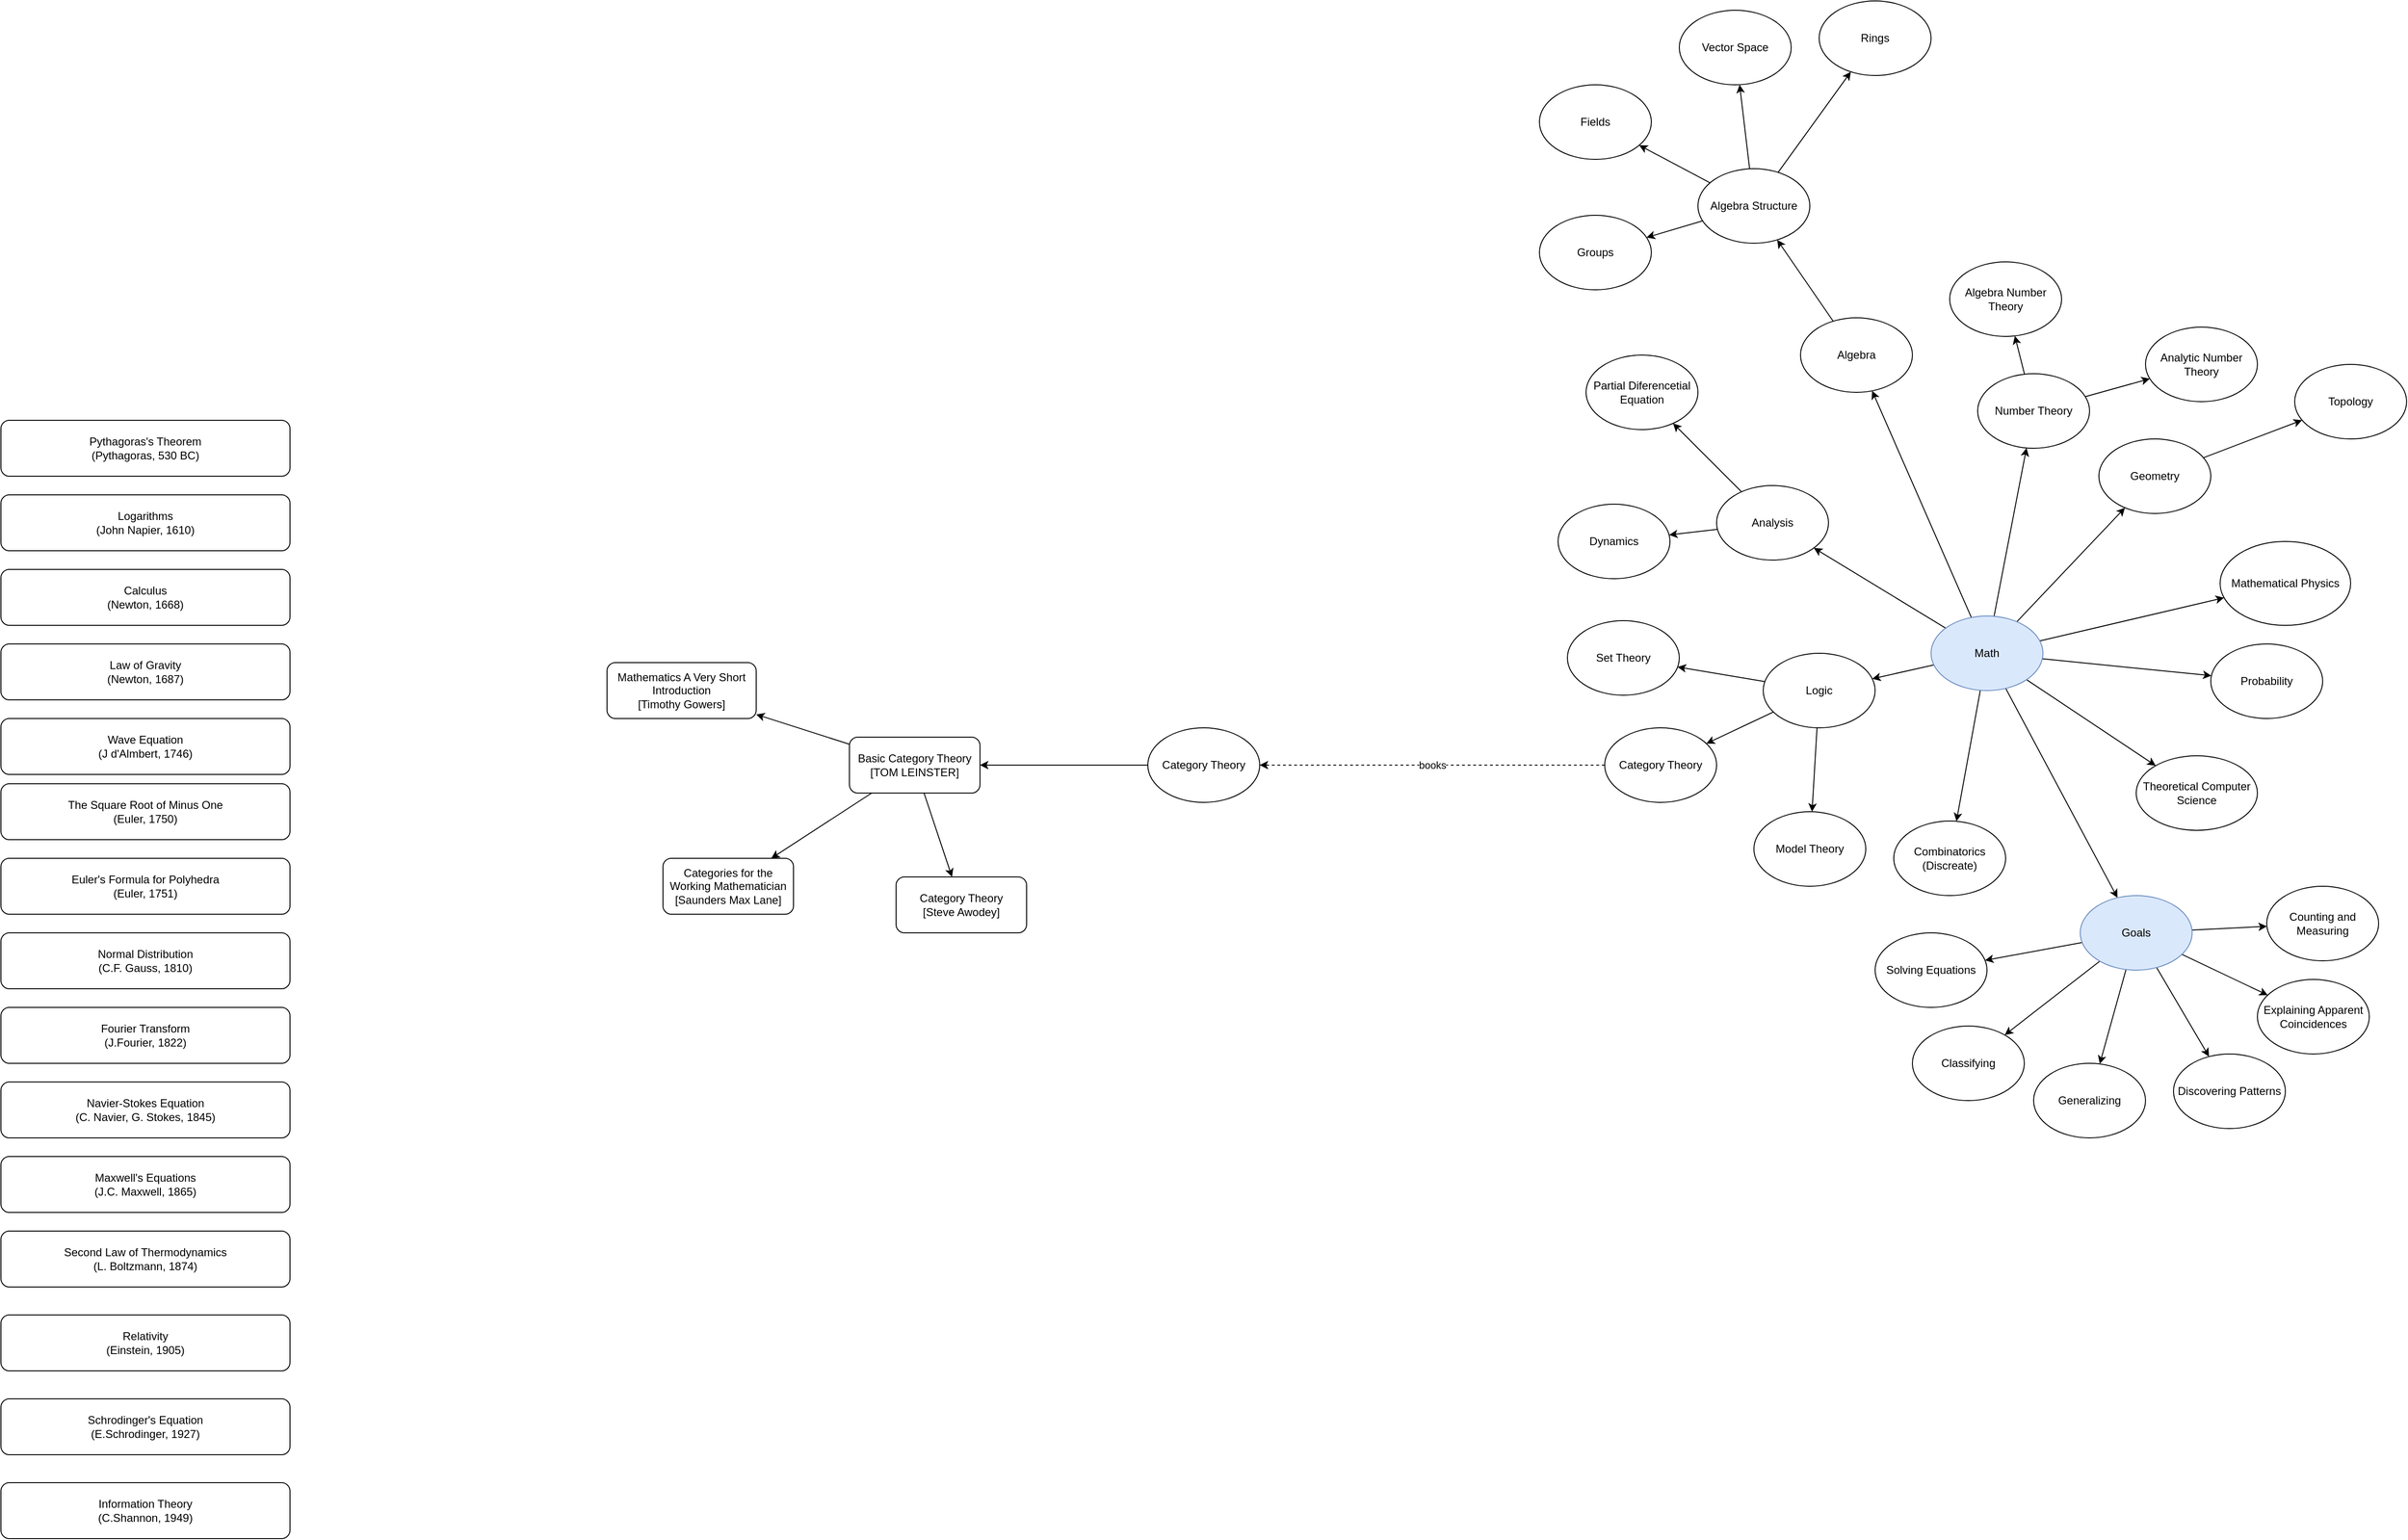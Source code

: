 <mxfile version="20.7.4" type="github">
  <diagram id="C-yN11XaQHERJCoyUqDr" name="หน้า-1">
    <mxGraphModel dx="3513" dy="1536" grid="1" gridSize="10" guides="1" tooltips="1" connect="1" arrows="1" fold="1" page="1" pageScale="1" pageWidth="1100" pageHeight="850" math="0" shadow="0">
      <root>
        <mxCell id="0" />
        <mxCell id="1" parent="0" />
        <mxCell id="EYg5Czc74dAmpDCZTBrX-3" style="rounded=0;orthogonalLoop=1;jettySize=auto;html=1;" parent="1" source="EYg5Czc74dAmpDCZTBrX-1" target="EYg5Czc74dAmpDCZTBrX-2" edge="1">
          <mxGeometry relative="1" as="geometry" />
        </mxCell>
        <mxCell id="EYg5Czc74dAmpDCZTBrX-5" style="edgeStyle=none;rounded=0;orthogonalLoop=1;jettySize=auto;html=1;" parent="1" source="EYg5Czc74dAmpDCZTBrX-1" target="EYg5Czc74dAmpDCZTBrX-4" edge="1">
          <mxGeometry relative="1" as="geometry" />
        </mxCell>
        <mxCell id="EYg5Czc74dAmpDCZTBrX-7" style="edgeStyle=none;rounded=0;orthogonalLoop=1;jettySize=auto;html=1;" parent="1" source="EYg5Czc74dAmpDCZTBrX-1" target="EYg5Czc74dAmpDCZTBrX-6" edge="1">
          <mxGeometry relative="1" as="geometry" />
        </mxCell>
        <mxCell id="EYg5Czc74dAmpDCZTBrX-15" style="edgeStyle=none;rounded=0;orthogonalLoop=1;jettySize=auto;html=1;" parent="1" source="EYg5Czc74dAmpDCZTBrX-1" target="EYg5Czc74dAmpDCZTBrX-14" edge="1">
          <mxGeometry relative="1" as="geometry" />
        </mxCell>
        <mxCell id="EYg5Czc74dAmpDCZTBrX-24" style="edgeStyle=none;rounded=0;orthogonalLoop=1;jettySize=auto;html=1;" parent="1" source="EYg5Czc74dAmpDCZTBrX-1" target="EYg5Czc74dAmpDCZTBrX-23" edge="1">
          <mxGeometry relative="1" as="geometry" />
        </mxCell>
        <mxCell id="EYg5Czc74dAmpDCZTBrX-32" style="edgeStyle=none;rounded=0;orthogonalLoop=1;jettySize=auto;html=1;" parent="1" source="EYg5Czc74dAmpDCZTBrX-1" target="EYg5Czc74dAmpDCZTBrX-31" edge="1">
          <mxGeometry relative="1" as="geometry" />
        </mxCell>
        <mxCell id="EYg5Czc74dAmpDCZTBrX-34" style="edgeStyle=none;rounded=0;orthogonalLoop=1;jettySize=auto;html=1;" parent="1" source="EYg5Czc74dAmpDCZTBrX-1" target="EYg5Czc74dAmpDCZTBrX-33" edge="1">
          <mxGeometry relative="1" as="geometry" />
        </mxCell>
        <mxCell id="EYg5Czc74dAmpDCZTBrX-36" style="edgeStyle=none;rounded=0;orthogonalLoop=1;jettySize=auto;html=1;" parent="1" source="EYg5Czc74dAmpDCZTBrX-1" target="EYg5Czc74dAmpDCZTBrX-35" edge="1">
          <mxGeometry relative="1" as="geometry" />
        </mxCell>
        <mxCell id="EYg5Czc74dAmpDCZTBrX-38" style="edgeStyle=none;rounded=0;orthogonalLoop=1;jettySize=auto;html=1;" parent="1" source="EYg5Czc74dAmpDCZTBrX-1" target="EYg5Czc74dAmpDCZTBrX-37" edge="1">
          <mxGeometry relative="1" as="geometry" />
        </mxCell>
        <mxCell id="EYg5Czc74dAmpDCZTBrX-50" style="edgeStyle=none;rounded=0;orthogonalLoop=1;jettySize=auto;html=1;" parent="1" source="EYg5Czc74dAmpDCZTBrX-1" target="EYg5Czc74dAmpDCZTBrX-49" edge="1">
          <mxGeometry relative="1" as="geometry" />
        </mxCell>
        <mxCell id="EYg5Czc74dAmpDCZTBrX-1" value="Math" style="ellipse;whiteSpace=wrap;html=1;fillColor=#dae8fc;strokeColor=#6c8ebf;" parent="1" vertex="1">
          <mxGeometry x="290" y="420" width="120" height="80" as="geometry" />
        </mxCell>
        <mxCell id="EYg5Czc74dAmpDCZTBrX-40" style="edgeStyle=none;rounded=0;orthogonalLoop=1;jettySize=auto;html=1;" parent="1" source="EYg5Czc74dAmpDCZTBrX-2" target="EYg5Czc74dAmpDCZTBrX-39" edge="1">
          <mxGeometry relative="1" as="geometry" />
        </mxCell>
        <mxCell id="EYg5Czc74dAmpDCZTBrX-2" value="Algebra" style="ellipse;whiteSpace=wrap;html=1;" parent="1" vertex="1">
          <mxGeometry x="150" y="100" width="120" height="80" as="geometry" />
        </mxCell>
        <mxCell id="EYg5Czc74dAmpDCZTBrX-9" style="edgeStyle=none;rounded=0;orthogonalLoop=1;jettySize=auto;html=1;" parent="1" source="EYg5Czc74dAmpDCZTBrX-4" target="EYg5Czc74dAmpDCZTBrX-8" edge="1">
          <mxGeometry relative="1" as="geometry" />
        </mxCell>
        <mxCell id="EYg5Czc74dAmpDCZTBrX-11" style="edgeStyle=none;rounded=0;orthogonalLoop=1;jettySize=auto;html=1;" parent="1" source="EYg5Czc74dAmpDCZTBrX-4" target="EYg5Czc74dAmpDCZTBrX-10" edge="1">
          <mxGeometry relative="1" as="geometry" />
        </mxCell>
        <mxCell id="EYg5Czc74dAmpDCZTBrX-4" value="Number Theory" style="ellipse;whiteSpace=wrap;html=1;" parent="1" vertex="1">
          <mxGeometry x="340" y="160" width="120" height="80" as="geometry" />
        </mxCell>
        <mxCell id="EYg5Czc74dAmpDCZTBrX-13" style="edgeStyle=none;rounded=0;orthogonalLoop=1;jettySize=auto;html=1;" parent="1" source="EYg5Czc74dAmpDCZTBrX-6" target="EYg5Czc74dAmpDCZTBrX-12" edge="1">
          <mxGeometry relative="1" as="geometry" />
        </mxCell>
        <mxCell id="EYg5Czc74dAmpDCZTBrX-6" value="Geometry" style="ellipse;whiteSpace=wrap;html=1;" parent="1" vertex="1">
          <mxGeometry x="470" y="230" width="120" height="80" as="geometry" />
        </mxCell>
        <mxCell id="EYg5Czc74dAmpDCZTBrX-8" value="Algebra Number Theory" style="ellipse;whiteSpace=wrap;html=1;" parent="1" vertex="1">
          <mxGeometry x="310" y="40" width="120" height="80" as="geometry" />
        </mxCell>
        <mxCell id="EYg5Czc74dAmpDCZTBrX-10" value="Analytic Number Theory" style="ellipse;whiteSpace=wrap;html=1;" parent="1" vertex="1">
          <mxGeometry x="520" y="110" width="120" height="80" as="geometry" />
        </mxCell>
        <mxCell id="EYg5Czc74dAmpDCZTBrX-12" value="Topology" style="ellipse;whiteSpace=wrap;html=1;" parent="1" vertex="1">
          <mxGeometry x="680" y="150" width="120" height="80" as="geometry" />
        </mxCell>
        <mxCell id="EYg5Czc74dAmpDCZTBrX-17" style="edgeStyle=none;rounded=0;orthogonalLoop=1;jettySize=auto;html=1;" parent="1" source="EYg5Czc74dAmpDCZTBrX-14" target="EYg5Czc74dAmpDCZTBrX-18" edge="1">
          <mxGeometry relative="1" as="geometry">
            <mxPoint x="5.857" y="384.205" as="targetPoint" />
          </mxGeometry>
        </mxCell>
        <mxCell id="EYg5Czc74dAmpDCZTBrX-22" style="edgeStyle=none;rounded=0;orthogonalLoop=1;jettySize=auto;html=1;" parent="1" source="EYg5Czc74dAmpDCZTBrX-14" target="EYg5Czc74dAmpDCZTBrX-21" edge="1">
          <mxGeometry relative="1" as="geometry" />
        </mxCell>
        <mxCell id="EYg5Czc74dAmpDCZTBrX-14" value="Analysis" style="ellipse;whiteSpace=wrap;html=1;" parent="1" vertex="1">
          <mxGeometry x="60" y="280" width="120" height="80" as="geometry" />
        </mxCell>
        <mxCell id="EYg5Czc74dAmpDCZTBrX-18" value="Partial Diferencetial Equation" style="ellipse;whiteSpace=wrap;html=1;" parent="1" vertex="1">
          <mxGeometry x="-80" y="140" width="120" height="80" as="geometry" />
        </mxCell>
        <mxCell id="EYg5Czc74dAmpDCZTBrX-21" value="Dynamics" style="ellipse;whiteSpace=wrap;html=1;" parent="1" vertex="1">
          <mxGeometry x="-110" y="300" width="120" height="80" as="geometry" />
        </mxCell>
        <mxCell id="EYg5Czc74dAmpDCZTBrX-28" style="edgeStyle=none;rounded=0;orthogonalLoop=1;jettySize=auto;html=1;" parent="1" source="EYg5Czc74dAmpDCZTBrX-23" target="EYg5Czc74dAmpDCZTBrX-25" edge="1">
          <mxGeometry relative="1" as="geometry" />
        </mxCell>
        <mxCell id="EYg5Czc74dAmpDCZTBrX-29" style="edgeStyle=none;rounded=0;orthogonalLoop=1;jettySize=auto;html=1;" parent="1" source="EYg5Czc74dAmpDCZTBrX-23" target="EYg5Czc74dAmpDCZTBrX-26" edge="1">
          <mxGeometry relative="1" as="geometry" />
        </mxCell>
        <mxCell id="EYg5Czc74dAmpDCZTBrX-30" style="edgeStyle=none;rounded=0;orthogonalLoop=1;jettySize=auto;html=1;" parent="1" source="EYg5Czc74dAmpDCZTBrX-23" target="EYg5Czc74dAmpDCZTBrX-27" edge="1">
          <mxGeometry relative="1" as="geometry" />
        </mxCell>
        <mxCell id="EYg5Czc74dAmpDCZTBrX-23" value="Logic" style="ellipse;whiteSpace=wrap;html=1;" parent="1" vertex="1">
          <mxGeometry x="110" y="460" width="120" height="80" as="geometry" />
        </mxCell>
        <mxCell id="EYg5Czc74dAmpDCZTBrX-25" value="Set Theory" style="ellipse;whiteSpace=wrap;html=1;" parent="1" vertex="1">
          <mxGeometry x="-100" y="425" width="120" height="80" as="geometry" />
        </mxCell>
        <mxCell id="SE_YIdTgUY53TaQNBG7W-2" value="books" style="rounded=0;orthogonalLoop=1;jettySize=auto;html=1;dashed=1;" edge="1" parent="1" source="EYg5Czc74dAmpDCZTBrX-26" target="SE_YIdTgUY53TaQNBG7W-1">
          <mxGeometry relative="1" as="geometry" />
        </mxCell>
        <mxCell id="EYg5Czc74dAmpDCZTBrX-26" value="Category Theory" style="ellipse;whiteSpace=wrap;html=1;" parent="1" vertex="1">
          <mxGeometry x="-60" y="540" width="120" height="80" as="geometry" />
        </mxCell>
        <mxCell id="EYg5Czc74dAmpDCZTBrX-27" value="Model Theory" style="ellipse;whiteSpace=wrap;html=1;" parent="1" vertex="1">
          <mxGeometry x="100" y="630" width="120" height="80" as="geometry" />
        </mxCell>
        <mxCell id="EYg5Czc74dAmpDCZTBrX-31" value="Combinatorics&lt;br&gt;(Discreate)" style="ellipse;whiteSpace=wrap;html=1;" parent="1" vertex="1">
          <mxGeometry x="250" y="640" width="120" height="80" as="geometry" />
        </mxCell>
        <mxCell id="EYg5Czc74dAmpDCZTBrX-33" value="Theoretical Computer Science" style="ellipse;whiteSpace=wrap;html=1;" parent="1" vertex="1">
          <mxGeometry x="510" y="570" width="130" height="80" as="geometry" />
        </mxCell>
        <mxCell id="EYg5Czc74dAmpDCZTBrX-35" value="Probability" style="ellipse;whiteSpace=wrap;html=1;" parent="1" vertex="1">
          <mxGeometry x="590" y="450" width="120" height="80" as="geometry" />
        </mxCell>
        <mxCell id="EYg5Czc74dAmpDCZTBrX-37" value="Mathematical Physics" style="ellipse;whiteSpace=wrap;html=1;" parent="1" vertex="1">
          <mxGeometry x="600" y="340" width="140" height="90" as="geometry" />
        </mxCell>
        <mxCell id="EYg5Czc74dAmpDCZTBrX-45" style="edgeStyle=none;rounded=0;orthogonalLoop=1;jettySize=auto;html=1;" parent="1" source="EYg5Czc74dAmpDCZTBrX-39" target="EYg5Czc74dAmpDCZTBrX-41" edge="1">
          <mxGeometry relative="1" as="geometry" />
        </mxCell>
        <mxCell id="EYg5Czc74dAmpDCZTBrX-46" style="edgeStyle=none;rounded=0;orthogonalLoop=1;jettySize=auto;html=1;" parent="1" source="EYg5Czc74dAmpDCZTBrX-39" target="EYg5Czc74dAmpDCZTBrX-42" edge="1">
          <mxGeometry relative="1" as="geometry" />
        </mxCell>
        <mxCell id="EYg5Czc74dAmpDCZTBrX-47" style="edgeStyle=none;rounded=0;orthogonalLoop=1;jettySize=auto;html=1;" parent="1" source="EYg5Czc74dAmpDCZTBrX-39" target="EYg5Czc74dAmpDCZTBrX-43" edge="1">
          <mxGeometry relative="1" as="geometry" />
        </mxCell>
        <mxCell id="EYg5Czc74dAmpDCZTBrX-48" style="edgeStyle=none;rounded=0;orthogonalLoop=1;jettySize=auto;html=1;" parent="1" source="EYg5Czc74dAmpDCZTBrX-39" target="EYg5Czc74dAmpDCZTBrX-44" edge="1">
          <mxGeometry relative="1" as="geometry" />
        </mxCell>
        <mxCell id="EYg5Czc74dAmpDCZTBrX-39" value="Algebra Structure" style="ellipse;whiteSpace=wrap;html=1;" parent="1" vertex="1">
          <mxGeometry x="40" y="-60" width="120" height="80" as="geometry" />
        </mxCell>
        <mxCell id="EYg5Czc74dAmpDCZTBrX-41" value="Groups" style="ellipse;whiteSpace=wrap;html=1;" parent="1" vertex="1">
          <mxGeometry x="-130" y="-10" width="120" height="80" as="geometry" />
        </mxCell>
        <mxCell id="EYg5Czc74dAmpDCZTBrX-42" value="Fields" style="ellipse;whiteSpace=wrap;html=1;" parent="1" vertex="1">
          <mxGeometry x="-130" y="-150" width="120" height="80" as="geometry" />
        </mxCell>
        <mxCell id="EYg5Czc74dAmpDCZTBrX-43" value="Vector Space" style="ellipse;whiteSpace=wrap;html=1;" parent="1" vertex="1">
          <mxGeometry x="20" y="-230" width="120" height="80" as="geometry" />
        </mxCell>
        <mxCell id="EYg5Czc74dAmpDCZTBrX-44" value="Rings" style="ellipse;whiteSpace=wrap;html=1;" parent="1" vertex="1">
          <mxGeometry x="170" y="-240" width="120" height="80" as="geometry" />
        </mxCell>
        <mxCell id="EYg5Czc74dAmpDCZTBrX-52" style="edgeStyle=none;rounded=0;orthogonalLoop=1;jettySize=auto;html=1;" parent="1" source="EYg5Czc74dAmpDCZTBrX-49" target="EYg5Czc74dAmpDCZTBrX-51" edge="1">
          <mxGeometry relative="1" as="geometry" />
        </mxCell>
        <mxCell id="EYg5Czc74dAmpDCZTBrX-54" style="edgeStyle=none;rounded=0;orthogonalLoop=1;jettySize=auto;html=1;" parent="1" source="EYg5Czc74dAmpDCZTBrX-49" target="EYg5Czc74dAmpDCZTBrX-53" edge="1">
          <mxGeometry relative="1" as="geometry" />
        </mxCell>
        <mxCell id="EYg5Czc74dAmpDCZTBrX-56" style="edgeStyle=none;rounded=0;orthogonalLoop=1;jettySize=auto;html=1;" parent="1" source="EYg5Czc74dAmpDCZTBrX-49" target="EYg5Czc74dAmpDCZTBrX-55" edge="1">
          <mxGeometry relative="1" as="geometry" />
        </mxCell>
        <mxCell id="EYg5Czc74dAmpDCZTBrX-58" style="edgeStyle=none;rounded=0;orthogonalLoop=1;jettySize=auto;html=1;" parent="1" source="EYg5Czc74dAmpDCZTBrX-49" target="EYg5Czc74dAmpDCZTBrX-57" edge="1">
          <mxGeometry relative="1" as="geometry" />
        </mxCell>
        <mxCell id="iuyAZIjcVl7Do768gyy2-2" style="rounded=0;orthogonalLoop=1;jettySize=auto;html=1;" parent="1" source="EYg5Czc74dAmpDCZTBrX-49" target="iuyAZIjcVl7Do768gyy2-1" edge="1">
          <mxGeometry relative="1" as="geometry" />
        </mxCell>
        <mxCell id="iuyAZIjcVl7Do768gyy2-4" style="edgeStyle=none;rounded=0;orthogonalLoop=1;jettySize=auto;html=1;" parent="1" source="EYg5Czc74dAmpDCZTBrX-49" target="iuyAZIjcVl7Do768gyy2-3" edge="1">
          <mxGeometry relative="1" as="geometry" />
        </mxCell>
        <mxCell id="EYg5Czc74dAmpDCZTBrX-49" value="Goals" style="ellipse;whiteSpace=wrap;html=1;fillColor=#dae8fc;strokeColor=#6c8ebf;" parent="1" vertex="1">
          <mxGeometry x="450" y="720" width="120" height="80" as="geometry" />
        </mxCell>
        <mxCell id="EYg5Czc74dAmpDCZTBrX-51" value="Solving Equations" style="ellipse;whiteSpace=wrap;html=1;" parent="1" vertex="1">
          <mxGeometry x="230" y="760" width="120" height="80" as="geometry" />
        </mxCell>
        <mxCell id="EYg5Czc74dAmpDCZTBrX-53" value="Classifying" style="ellipse;whiteSpace=wrap;html=1;" parent="1" vertex="1">
          <mxGeometry x="270" y="860" width="120" height="80" as="geometry" />
        </mxCell>
        <mxCell id="EYg5Czc74dAmpDCZTBrX-55" value="Generalizing" style="ellipse;whiteSpace=wrap;html=1;" parent="1" vertex="1">
          <mxGeometry x="400" y="900" width="120" height="80" as="geometry" />
        </mxCell>
        <mxCell id="EYg5Czc74dAmpDCZTBrX-57" value="Discovering Patterns" style="ellipse;whiteSpace=wrap;html=1;" parent="1" vertex="1">
          <mxGeometry x="550" y="890" width="120" height="80" as="geometry" />
        </mxCell>
        <mxCell id="iuyAZIjcVl7Do768gyy2-1" value="Explaining Apparent Coincidences" style="ellipse;whiteSpace=wrap;html=1;" parent="1" vertex="1">
          <mxGeometry x="640" y="810" width="120" height="80" as="geometry" />
        </mxCell>
        <mxCell id="iuyAZIjcVl7Do768gyy2-3" value="Counting and Measuring" style="ellipse;whiteSpace=wrap;html=1;" parent="1" vertex="1">
          <mxGeometry x="650" y="710" width="120" height="80" as="geometry" />
        </mxCell>
        <mxCell id="SE_YIdTgUY53TaQNBG7W-4" style="rounded=0;orthogonalLoop=1;jettySize=auto;html=1;" edge="1" parent="1" source="SE_YIdTgUY53TaQNBG7W-1" target="SE_YIdTgUY53TaQNBG7W-3">
          <mxGeometry relative="1" as="geometry" />
        </mxCell>
        <mxCell id="SE_YIdTgUY53TaQNBG7W-1" value="Category Theory" style="ellipse;whiteSpace=wrap;html=1;" vertex="1" parent="1">
          <mxGeometry x="-550" y="540" width="120" height="80" as="geometry" />
        </mxCell>
        <mxCell id="SE_YIdTgUY53TaQNBG7W-6" style="edgeStyle=none;rounded=0;orthogonalLoop=1;jettySize=auto;html=1;" edge="1" parent="1" source="SE_YIdTgUY53TaQNBG7W-3" target="SE_YIdTgUY53TaQNBG7W-5">
          <mxGeometry relative="1" as="geometry" />
        </mxCell>
        <mxCell id="SE_YIdTgUY53TaQNBG7W-8" style="edgeStyle=none;rounded=0;orthogonalLoop=1;jettySize=auto;html=1;" edge="1" parent="1" source="SE_YIdTgUY53TaQNBG7W-3" target="SE_YIdTgUY53TaQNBG7W-7">
          <mxGeometry relative="1" as="geometry" />
        </mxCell>
        <mxCell id="SE_YIdTgUY53TaQNBG7W-10" style="edgeStyle=none;rounded=0;orthogonalLoop=1;jettySize=auto;html=1;" edge="1" parent="1" source="SE_YIdTgUY53TaQNBG7W-3" target="SE_YIdTgUY53TaQNBG7W-9">
          <mxGeometry relative="1" as="geometry" />
        </mxCell>
        <mxCell id="SE_YIdTgUY53TaQNBG7W-3" value="Basic Category Theory [TOM LEINSTER]" style="rounded=1;whiteSpace=wrap;html=1;" vertex="1" parent="1">
          <mxGeometry x="-870" y="550" width="140" height="60" as="geometry" />
        </mxCell>
        <mxCell id="SE_YIdTgUY53TaQNBG7W-5" value="Categories for the Working Mathematician&lt;br&gt;[Saunders Max Lane]" style="rounded=1;whiteSpace=wrap;html=1;" vertex="1" parent="1">
          <mxGeometry x="-1070" y="680" width="140" height="60" as="geometry" />
        </mxCell>
        <mxCell id="SE_YIdTgUY53TaQNBG7W-7" value="Category Theory&lt;br&gt;[Steve Awodey]" style="rounded=1;whiteSpace=wrap;html=1;" vertex="1" parent="1">
          <mxGeometry x="-820" y="700" width="140" height="60" as="geometry" />
        </mxCell>
        <mxCell id="SE_YIdTgUY53TaQNBG7W-9" value="Mathematics A Very Short Introduction&lt;br&gt;[Timothy Gowers]" style="rounded=1;whiteSpace=wrap;html=1;" vertex="1" parent="1">
          <mxGeometry x="-1130" y="470" width="160" height="60" as="geometry" />
        </mxCell>
        <mxCell id="SE_YIdTgUY53TaQNBG7W-11" value="Pythagoras&#39;s Theorem &lt;br&gt;(Pythagoras, 530 BC)" style="rounded=1;whiteSpace=wrap;html=1;" vertex="1" parent="1">
          <mxGeometry x="-1780" y="210" width="310" height="60" as="geometry" />
        </mxCell>
        <mxCell id="SE_YIdTgUY53TaQNBG7W-12" value="Logarithms&lt;br&gt;(John Napier, 1610)" style="rounded=1;whiteSpace=wrap;html=1;" vertex="1" parent="1">
          <mxGeometry x="-1780" y="290" width="310" height="60" as="geometry" />
        </mxCell>
        <mxCell id="SE_YIdTgUY53TaQNBG7W-13" value="Calculus&lt;br&gt;(Newton, 1668)" style="rounded=1;whiteSpace=wrap;html=1;" vertex="1" parent="1">
          <mxGeometry x="-1780" y="370" width="310" height="60" as="geometry" />
        </mxCell>
        <mxCell id="SE_YIdTgUY53TaQNBG7W-14" value="Law of Gravity&lt;br&gt;(Newton, 1687)" style="rounded=1;whiteSpace=wrap;html=1;" vertex="1" parent="1">
          <mxGeometry x="-1780" y="450" width="310" height="60" as="geometry" />
        </mxCell>
        <mxCell id="SE_YIdTgUY53TaQNBG7W-15" value="The Square Root of Minus One&lt;br&gt;(Euler, 1750)" style="rounded=1;whiteSpace=wrap;html=1;" vertex="1" parent="1">
          <mxGeometry x="-1780" y="600" width="310" height="60" as="geometry" />
        </mxCell>
        <mxCell id="SE_YIdTgUY53TaQNBG7W-16" value="Euler&#39;s Formula for Polyhedra&lt;br&gt;(Euler, 1751)" style="rounded=1;whiteSpace=wrap;html=1;" vertex="1" parent="1">
          <mxGeometry x="-1780" y="680" width="310" height="60" as="geometry" />
        </mxCell>
        <mxCell id="SE_YIdTgUY53TaQNBG7W-17" value="Normal Distribution&lt;br&gt;(C.F. Gauss, 1810)" style="rounded=1;whiteSpace=wrap;html=1;" vertex="1" parent="1">
          <mxGeometry x="-1780" y="760" width="310" height="60" as="geometry" />
        </mxCell>
        <mxCell id="SE_YIdTgUY53TaQNBG7W-18" value="Wave Equation&lt;br&gt;(J d&#39;Almbert, 1746)" style="rounded=1;whiteSpace=wrap;html=1;" vertex="1" parent="1">
          <mxGeometry x="-1780" y="530" width="310" height="60" as="geometry" />
        </mxCell>
        <mxCell id="SE_YIdTgUY53TaQNBG7W-19" value="Fourier Transform&lt;br&gt;(J.Fourier, 1822)" style="rounded=1;whiteSpace=wrap;html=1;" vertex="1" parent="1">
          <mxGeometry x="-1780" y="840" width="310" height="60" as="geometry" />
        </mxCell>
        <mxCell id="SE_YIdTgUY53TaQNBG7W-20" value="Navier-Stokes Equation&lt;br&gt;(C. Navier, G. Stokes, 1845)" style="rounded=1;whiteSpace=wrap;html=1;" vertex="1" parent="1">
          <mxGeometry x="-1780" y="920" width="310" height="60" as="geometry" />
        </mxCell>
        <mxCell id="SE_YIdTgUY53TaQNBG7W-21" value="Maxwell&#39;s Equations&lt;br&gt;(J.C. Maxwell, 1865)" style="rounded=1;whiteSpace=wrap;html=1;" vertex="1" parent="1">
          <mxGeometry x="-1780" y="1000" width="310" height="60" as="geometry" />
        </mxCell>
        <mxCell id="SE_YIdTgUY53TaQNBG7W-22" value="Second Law of Thermodynamics&lt;br&gt;(L. Boltzmann, 1874)" style="rounded=1;whiteSpace=wrap;html=1;" vertex="1" parent="1">
          <mxGeometry x="-1780" y="1080" width="310" height="60" as="geometry" />
        </mxCell>
        <mxCell id="SE_YIdTgUY53TaQNBG7W-23" value="Relativity&lt;br&gt;(Einstein, 1905)" style="rounded=1;whiteSpace=wrap;html=1;" vertex="1" parent="1">
          <mxGeometry x="-1780" y="1170" width="310" height="60" as="geometry" />
        </mxCell>
        <mxCell id="SE_YIdTgUY53TaQNBG7W-24" value="Schrodinger&#39;s Equation&lt;br&gt;(E.Schrodinger, 1927)" style="rounded=1;whiteSpace=wrap;html=1;" vertex="1" parent="1">
          <mxGeometry x="-1780" y="1260" width="310" height="60" as="geometry" />
        </mxCell>
        <mxCell id="SE_YIdTgUY53TaQNBG7W-25" value="Information Theory&lt;br&gt;(C.Shannon, 1949)" style="rounded=1;whiteSpace=wrap;html=1;" vertex="1" parent="1">
          <mxGeometry x="-1780" y="1350" width="310" height="60" as="geometry" />
        </mxCell>
      </root>
    </mxGraphModel>
  </diagram>
</mxfile>
